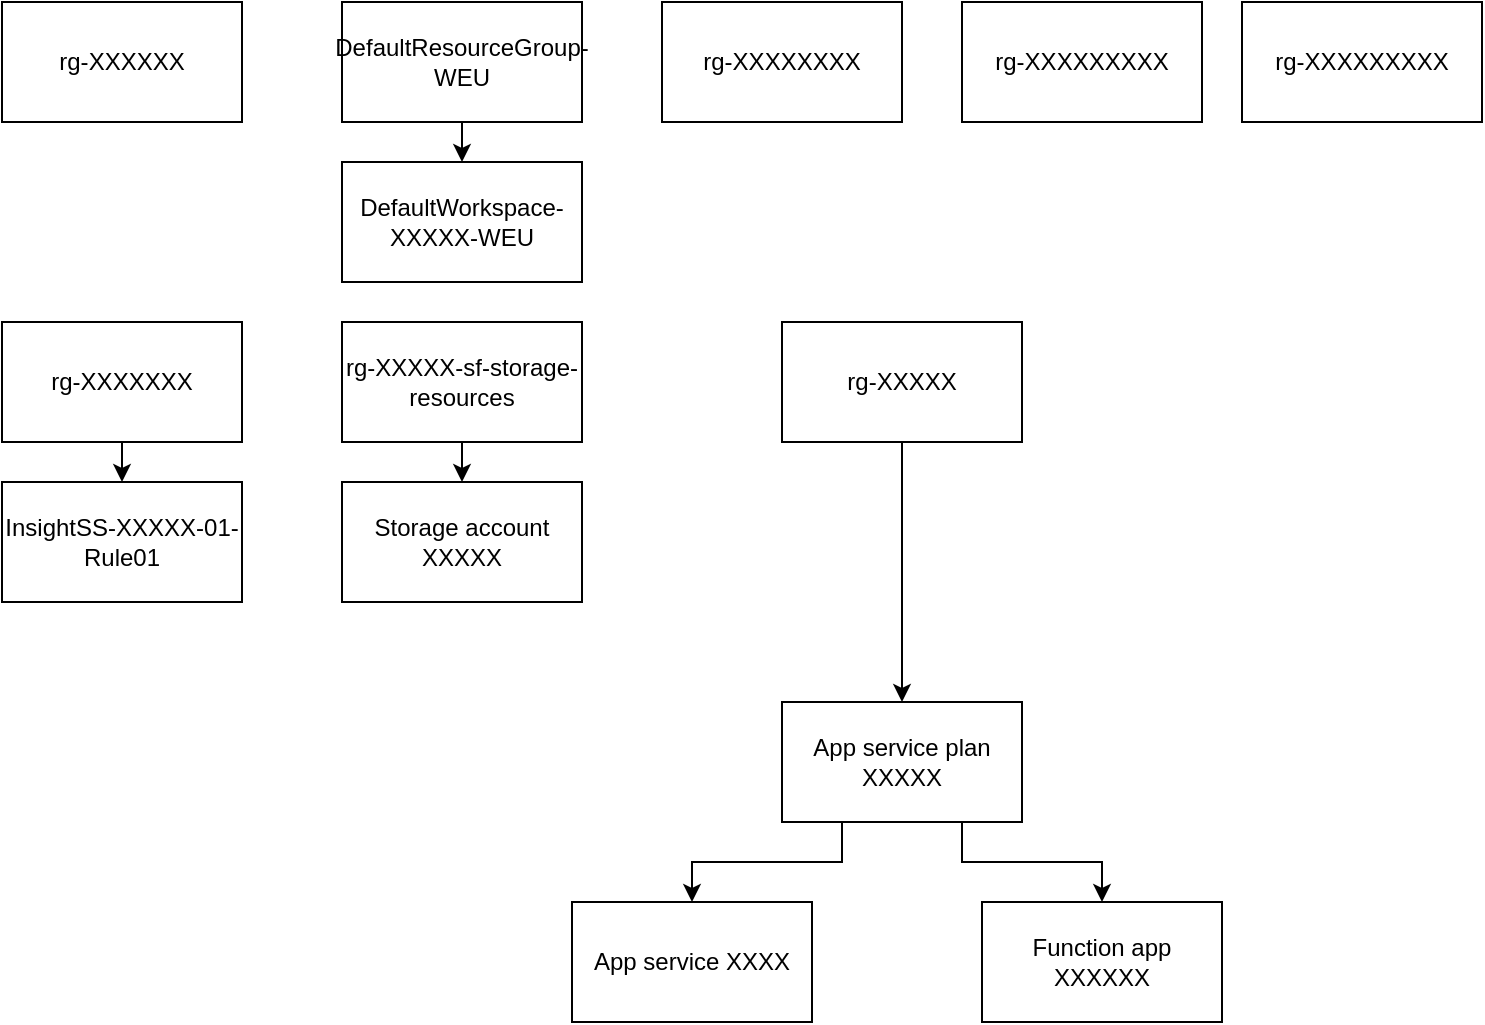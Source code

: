 <mxfile version="24.4.9" type="device">
  <diagram name="Page-1" id="WGEbk5jHV8ZMqDqwNynV">
    <mxGraphModel dx="1221" dy="725" grid="1" gridSize="10" guides="1" tooltips="1" connect="1" arrows="1" fold="1" page="1" pageScale="1" pageWidth="850" pageHeight="1100" math="0" shadow="0">
      <root>
        <mxCell id="0" />
        <mxCell id="1" parent="0" />
        <mxCell id="fsum_lClXxgNMGqKTjlu-1" value="rg-&lt;span style=&quot;background-color: initial;&quot;&gt;XXXXXX&lt;/span&gt;" style="rounded=0;whiteSpace=wrap;html=1;" parent="1" vertex="1">
          <mxGeometry x="20" y="20" width="120" height="60" as="geometry" />
        </mxCell>
        <mxCell id="fsum_lClXxgNMGqKTjlu-23" style="edgeStyle=orthogonalEdgeStyle;rounded=0;orthogonalLoop=1;jettySize=auto;html=1;exitX=0.5;exitY=1;exitDx=0;exitDy=0;entryX=0.5;entryY=0;entryDx=0;entryDy=0;" parent="1" source="fsum_lClXxgNMGqKTjlu-2" target="fsum_lClXxgNMGqKTjlu-3" edge="1">
          <mxGeometry relative="1" as="geometry" />
        </mxCell>
        <mxCell id="fsum_lClXxgNMGqKTjlu-2" value="rg-XXXXX" style="rounded=0;whiteSpace=wrap;html=1;" parent="1" vertex="1">
          <mxGeometry x="410" y="180" width="120" height="60" as="geometry" />
        </mxCell>
        <mxCell id="fsum_lClXxgNMGqKTjlu-24" style="edgeStyle=orthogonalEdgeStyle;rounded=0;orthogonalLoop=1;jettySize=auto;html=1;exitX=0.25;exitY=1;exitDx=0;exitDy=0;entryX=0.5;entryY=0;entryDx=0;entryDy=0;" parent="1" source="fsum_lClXxgNMGqKTjlu-3" target="fsum_lClXxgNMGqKTjlu-5" edge="1">
          <mxGeometry relative="1" as="geometry" />
        </mxCell>
        <mxCell id="fsum_lClXxgNMGqKTjlu-25" style="edgeStyle=orthogonalEdgeStyle;rounded=0;orthogonalLoop=1;jettySize=auto;html=1;exitX=0.75;exitY=1;exitDx=0;exitDy=0;entryX=0.5;entryY=0;entryDx=0;entryDy=0;" parent="1" source="fsum_lClXxgNMGqKTjlu-3" target="fsum_lClXxgNMGqKTjlu-8" edge="1">
          <mxGeometry relative="1" as="geometry" />
        </mxCell>
        <mxCell id="fsum_lClXxgNMGqKTjlu-3" value="App service plan XXXXX" style="rounded=0;whiteSpace=wrap;html=1;" parent="1" vertex="1">
          <mxGeometry x="410" y="370" width="120" height="60" as="geometry" />
        </mxCell>
        <mxCell id="fsum_lClXxgNMGqKTjlu-5" value="App service XXXX" style="rounded=0;whiteSpace=wrap;html=1;" parent="1" vertex="1">
          <mxGeometry x="305" y="470" width="120" height="60" as="geometry" />
        </mxCell>
        <mxCell id="fsum_lClXxgNMGqKTjlu-10" value="DefaultResourceGroup-WEU" style="rounded=0;whiteSpace=wrap;html=1;" parent="1" vertex="1">
          <mxGeometry x="190" y="20" width="120" height="60" as="geometry" />
        </mxCell>
        <mxCell id="fsum_lClXxgNMGqKTjlu-11" value="DefaultWorkspace-XXXXX-WEU" style="rounded=0;whiteSpace=wrap;html=1;" parent="1" vertex="1">
          <mxGeometry x="190" y="100" width="120" height="60" as="geometry" />
        </mxCell>
        <mxCell id="fsum_lClXxgNMGqKTjlu-12" style="edgeStyle=orthogonalEdgeStyle;rounded=0;orthogonalLoop=1;jettySize=auto;html=1;exitDx=0;exitDy=0;entryDx=0;entryDy=0;" parent="1" source="fsum_lClXxgNMGqKTjlu-10" target="fsum_lClXxgNMGqKTjlu-11" edge="1">
          <mxGeometry relative="1" as="geometry">
            <Array as="points">
              <mxPoint x="250" y="75" />
              <mxPoint x="250" y="95" />
            </Array>
          </mxGeometry>
        </mxCell>
        <mxCell id="fsum_lClXxgNMGqKTjlu-13" value="rg-XXXXXXXXX" style="rounded=0;whiteSpace=wrap;html=1;" parent="1" vertex="1">
          <mxGeometry x="500" y="20" width="120" height="60" as="geometry" />
        </mxCell>
        <mxCell id="fsum_lClXxgNMGqKTjlu-14" value="rg-XXXXXXXXX" style="rounded=0;whiteSpace=wrap;html=1;" parent="1" vertex="1">
          <mxGeometry x="640" y="20" width="120" height="60" as="geometry" />
        </mxCell>
        <mxCell id="fsum_lClXxgNMGqKTjlu-15" value="rg-XXXXXXX" style="rounded=0;whiteSpace=wrap;html=1;" parent="1" vertex="1">
          <mxGeometry x="20" y="180" width="120" height="60" as="geometry" />
        </mxCell>
        <mxCell id="fsum_lClXxgNMGqKTjlu-16" value="InsightSS-XXXXX-01-Rule01" style="rounded=0;whiteSpace=wrap;html=1;" parent="1" vertex="1">
          <mxGeometry x="20" y="260" width="120" height="60" as="geometry" />
        </mxCell>
        <mxCell id="fsum_lClXxgNMGqKTjlu-17" style="edgeStyle=orthogonalEdgeStyle;rounded=0;orthogonalLoop=1;jettySize=auto;html=1;exitDx=0;exitDy=0;entryDx=0;entryDy=0;" parent="1" source="fsum_lClXxgNMGqKTjlu-15" target="fsum_lClXxgNMGqKTjlu-16" edge="1">
          <mxGeometry relative="1" as="geometry">
            <Array as="points">
              <mxPoint x="80" y="235" />
              <mxPoint x="80" y="255" />
            </Array>
          </mxGeometry>
        </mxCell>
        <mxCell id="fsum_lClXxgNMGqKTjlu-18" value="rg-XXXXX-sf-storage-resources" style="rounded=0;whiteSpace=wrap;html=1;" parent="1" vertex="1">
          <mxGeometry x="190" y="180" width="120" height="60" as="geometry" />
        </mxCell>
        <mxCell id="fsum_lClXxgNMGqKTjlu-19" value="Storage account XXXXX" style="rounded=0;whiteSpace=wrap;html=1;" parent="1" vertex="1">
          <mxGeometry x="190" y="260" width="120" height="60" as="geometry" />
        </mxCell>
        <mxCell id="fsum_lClXxgNMGqKTjlu-20" style="edgeStyle=orthogonalEdgeStyle;rounded=0;orthogonalLoop=1;jettySize=auto;html=1;exitDx=0;exitDy=0;entryDx=0;entryDy=0;" parent="1" source="fsum_lClXxgNMGqKTjlu-18" target="fsum_lClXxgNMGqKTjlu-19" edge="1">
          <mxGeometry relative="1" as="geometry">
            <Array as="points">
              <mxPoint x="250" y="235" />
              <mxPoint x="250" y="255" />
            </Array>
          </mxGeometry>
        </mxCell>
        <mxCell id="fsum_lClXxgNMGqKTjlu-21" value="rg-XXXXXXXX" style="rounded=0;whiteSpace=wrap;html=1;" parent="1" vertex="1">
          <mxGeometry x="350" y="20" width="120" height="60" as="geometry" />
        </mxCell>
        <mxCell id="fsum_lClXxgNMGqKTjlu-8" value="Function app XXXXXX" style="rounded=0;whiteSpace=wrap;html=1;" parent="1" vertex="1">
          <mxGeometry x="510" y="470" width="120" height="60" as="geometry" />
        </mxCell>
      </root>
    </mxGraphModel>
  </diagram>
</mxfile>
